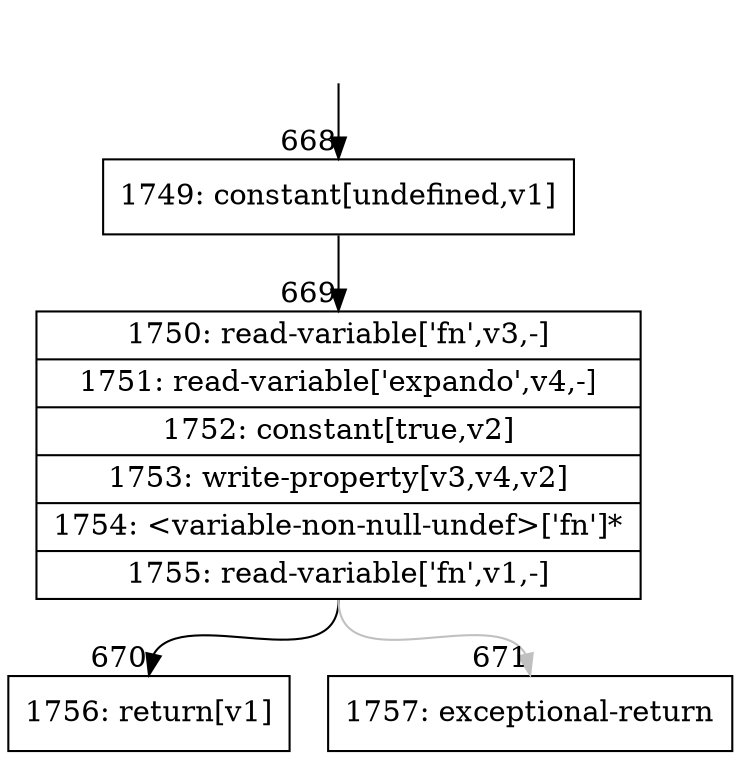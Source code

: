 digraph {
rankdir="TD"
BB_entry53[shape=none,label=""];
BB_entry53 -> BB668 [tailport=s, headport=n, headlabel="    668"]
BB668 [shape=record label="{1749: constant[undefined,v1]}" ] 
BB668 -> BB669 [tailport=s, headport=n, headlabel="      669"]
BB669 [shape=record label="{1750: read-variable['fn',v3,-]|1751: read-variable['expando',v4,-]|1752: constant[true,v2]|1753: write-property[v3,v4,v2]|1754: \<variable-non-null-undef\>['fn']*|1755: read-variable['fn',v1,-]}" ] 
BB669 -> BB670 [tailport=s, headport=n, headlabel="      670"]
BB669 -> BB671 [tailport=s, headport=n, color=gray, headlabel="      671"]
BB670 [shape=record label="{1756: return[v1]}" ] 
BB671 [shape=record label="{1757: exceptional-return}" ] 
}
